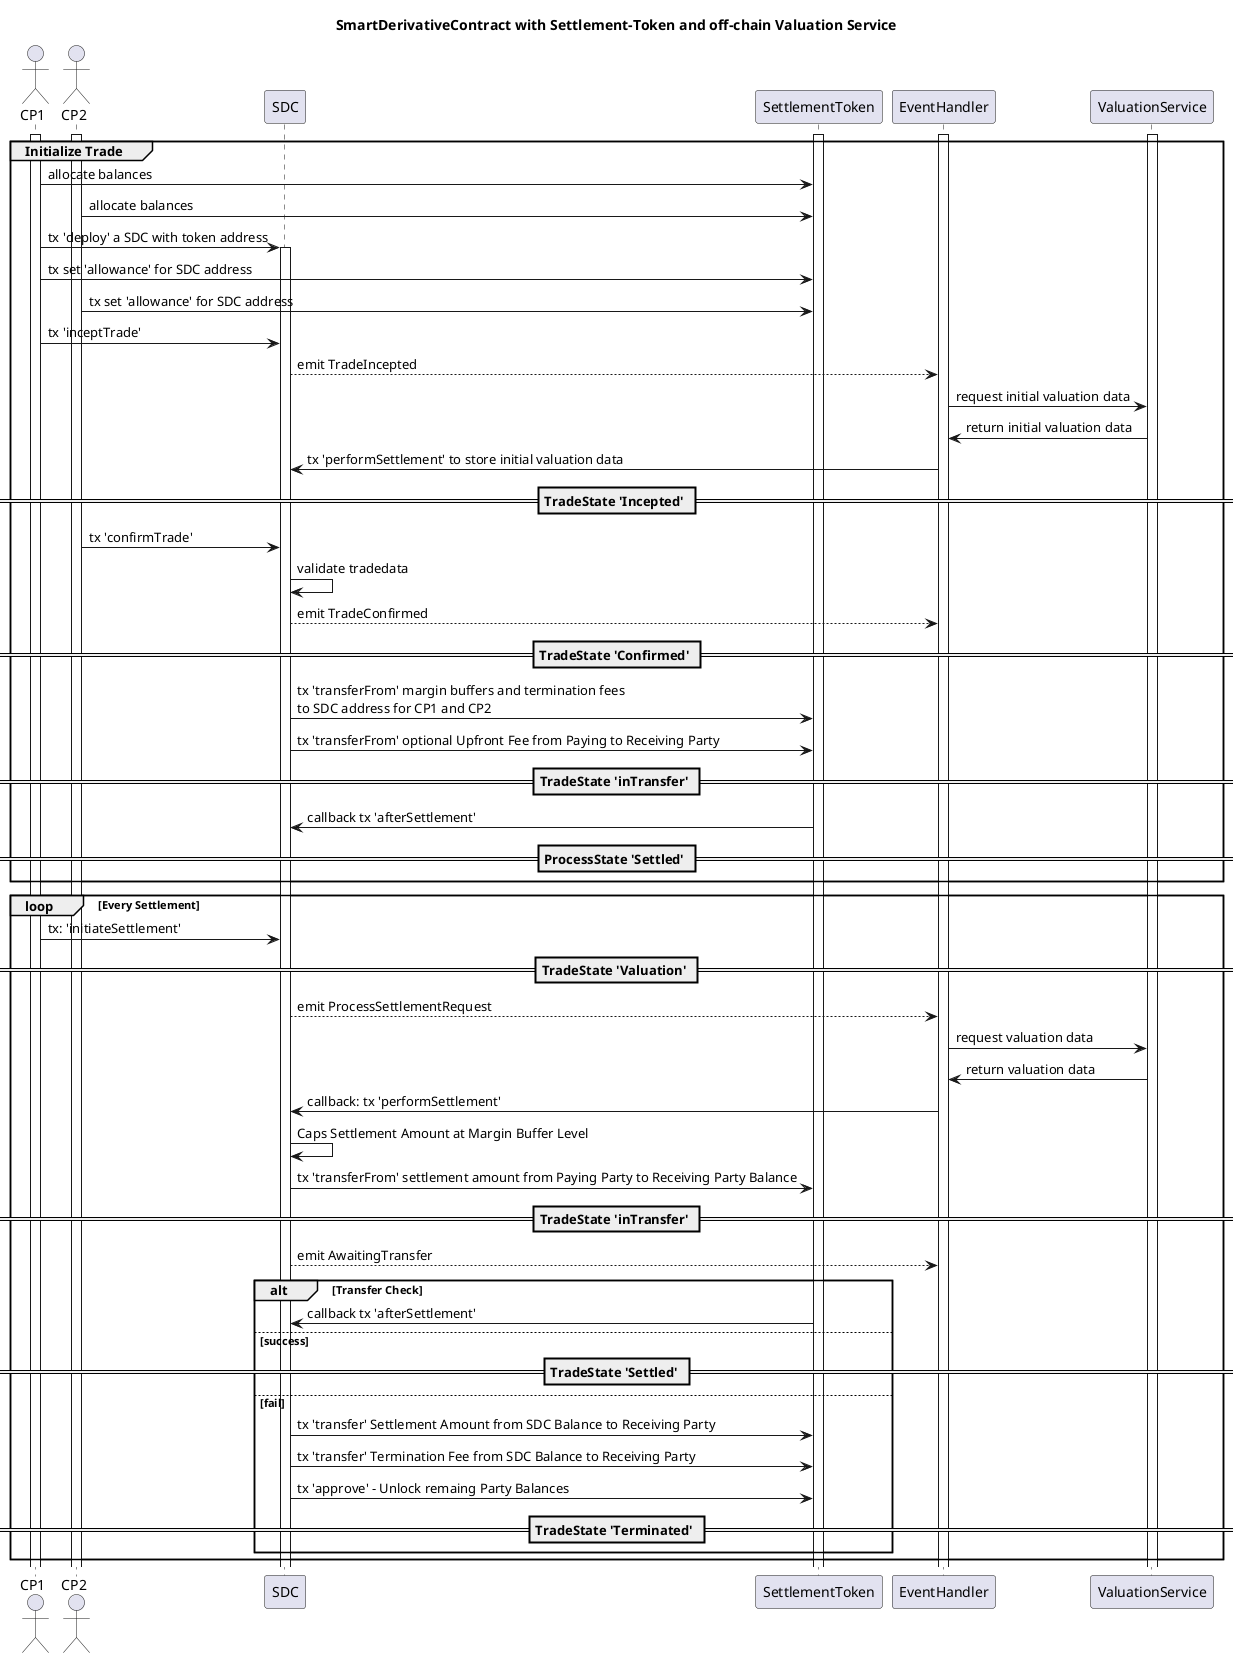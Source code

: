 @startuml
'https://plantuml.com/sequence-diagram
title SmartDerivativeContract with Settlement-Token and off-chain Valuation Service

	actor CP1
	actor CP2

	participant SDC

    participant SettlementToken


	participant EventHandler
	participant ValuationService



activate EventHandler
activate SettlementToken
activate ValuationService

activate CP1
activate CP2

group Initialize Trade
CP1 ->SettlementToken: allocate balances
CP2 ->SettlementToken: allocate balances
CP1 ->SDC: tx 'deploy' a SDC with token address
activate SDC
CP1 ->SettlementToken: tx set 'allowance' for SDC address
CP2 ->SettlementToken: tx set 'allowance' for SDC address
CP1 ->SDC:                 tx 'inceptTrade'

SDC-->EventHandler: emit TradeIncepted
EventHandler->ValuationService: request initial valuation data
ValuationService->EventHandler: return initial valuation data
EventHandler->SDC: tx 'performSettlement' to store initial valuation data
== TradeState 'Incepted' ==
CP2->SDC: tx 'confirmTrade'
SDC->SDC: validate tradedata

SDC-->EventHandler: emit TradeConfirmed

== TradeState 'Confirmed' ==

SDC ->SettlementToken: tx 'transferFrom' margin buffers and termination fees\nto SDC address for CP1 and CP2
SDC->SettlementToken: tx 'transferFrom' optional Upfront Fee from Paying to Receiving Party
==  TradeState 'inTransfer' ==
SettlementToken->SDC: callback tx 'afterSettlement'
==ProcessState 'Settled' ==

end

loop Every Settlement


CP1->SDC: tx: 'initiateSettlement'

== TradeState 'Valuation' ==
SDC-->EventHandler:emit ProcessSettlementRequest

EventHandler->ValuationService: request valuation data
ValuationService->EventHandler: return valuation data
EventHandler->SDC: callback: tx 'performSettlement'
SDC->SDC:Caps Settlement Amount at Margin Buffer Level
SDC->SettlementToken: tx 'transferFrom' settlement amount from Paying Party to Receiving Party Balance
== TradeState 'inTransfer' ==
SDC-->EventHandler: emit AwaitingTransfer

alt Transfer Check
	SettlementToken->SDC: callback tx 'afterSettlement'
else success
== TradeState 'Settled' ==
else fail
	SDC->SettlementToken: tx 'transfer' Settlement Amount from SDC Balance to Receiving Party
	SDC->SettlementToken: tx 'transfer' Termination Fee from SDC Balance to Receiving Party
    	SDC->SettlementToken: tx 'approve' - Unlock remaing Party Balances

== TradeState 'Terminated' ==
end


end

@enduml